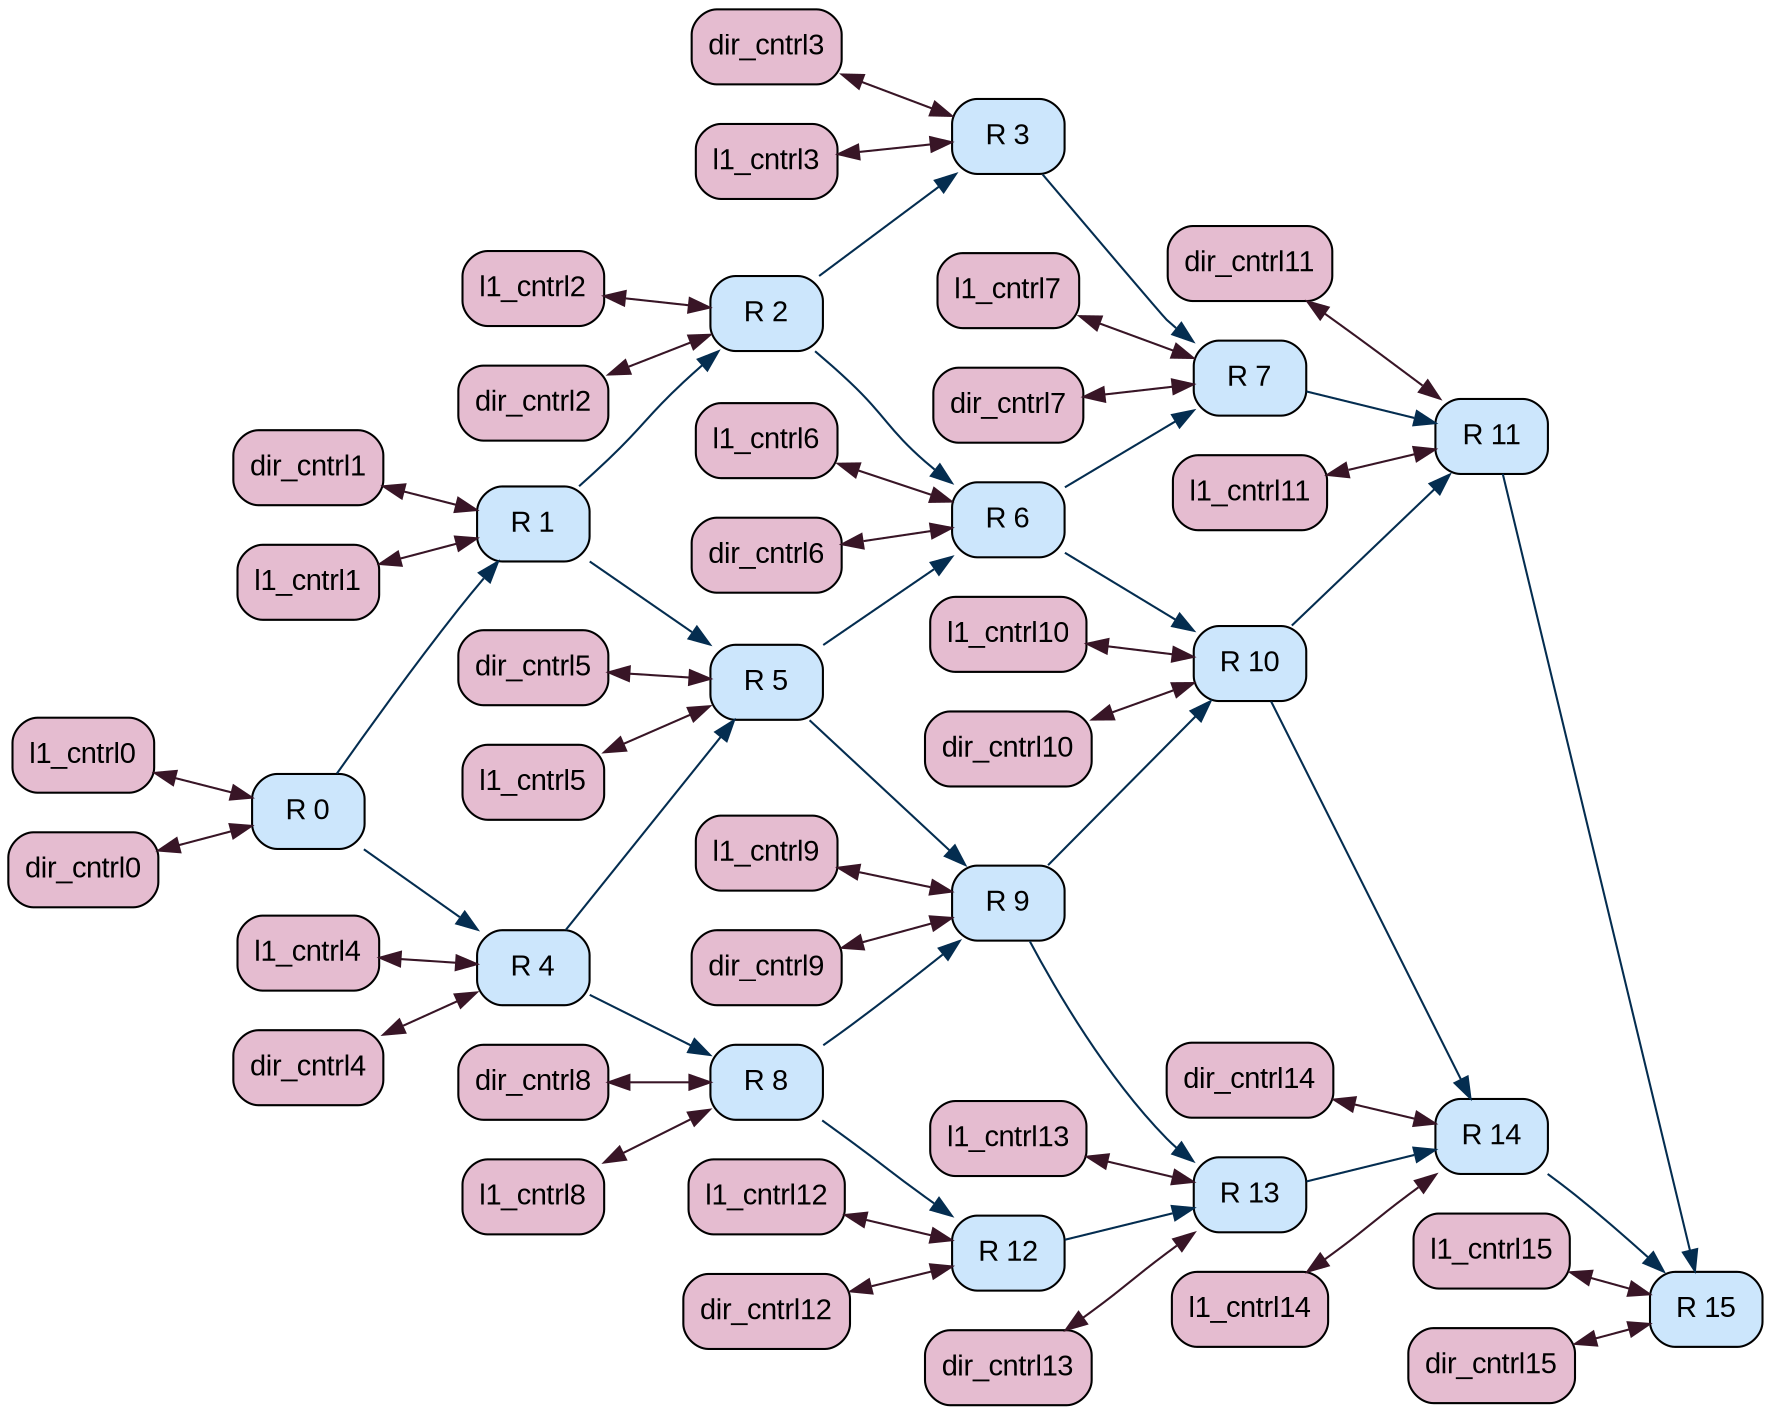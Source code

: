 graph G {
rankdir=LR;
"system.ruby.network.routers00" [shape=Mrecord, label="R 0", style="rounded, filled", color="#000000", fillcolor="#cce6fc", fontname=Arial, fontsize=14, fontcolor="#000000"];
"system.ruby.network.routers01" [shape=Mrecord, label="R 1", style="rounded, filled", color="#000000", fillcolor="#cce6fc", fontname=Arial, fontsize=14, fontcolor="#000000"];
"system.ruby.network.routers02" [shape=Mrecord, label="R 2", style="rounded, filled", color="#000000", fillcolor="#cce6fc", fontname=Arial, fontsize=14, fontcolor="#000000"];
"system.ruby.network.routers03" [shape=Mrecord, label="R 3", style="rounded, filled", color="#000000", fillcolor="#cce6fc", fontname=Arial, fontsize=14, fontcolor="#000000"];
"system.ruby.network.routers04" [shape=Mrecord, label="R 4", style="rounded, filled", color="#000000", fillcolor="#cce6fc", fontname=Arial, fontsize=14, fontcolor="#000000"];
"system.ruby.network.routers05" [shape=Mrecord, label="R 5", style="rounded, filled", color="#000000", fillcolor="#cce6fc", fontname=Arial, fontsize=14, fontcolor="#000000"];
"system.ruby.network.routers06" [shape=Mrecord, label="R 6", style="rounded, filled", color="#000000", fillcolor="#cce6fc", fontname=Arial, fontsize=14, fontcolor="#000000"];
"system.ruby.network.routers07" [shape=Mrecord, label="R 7", style="rounded, filled", color="#000000", fillcolor="#cce6fc", fontname=Arial, fontsize=14, fontcolor="#000000"];
"system.ruby.network.routers08" [shape=Mrecord, label="R 8", style="rounded, filled", color="#000000", fillcolor="#cce6fc", fontname=Arial, fontsize=14, fontcolor="#000000"];
"system.ruby.network.routers09" [shape=Mrecord, label="R 9", style="rounded, filled", color="#000000", fillcolor="#cce6fc", fontname=Arial, fontsize=14, fontcolor="#000000"];
"system.ruby.network.routers10" [shape=Mrecord, label="R 10", style="rounded, filled", color="#000000", fillcolor="#cce6fc", fontname=Arial, fontsize=14, fontcolor="#000000"];
"system.ruby.network.routers11" [shape=Mrecord, label="R 11", style="rounded, filled", color="#000000", fillcolor="#cce6fc", fontname=Arial, fontsize=14, fontcolor="#000000"];
"system.ruby.network.routers12" [shape=Mrecord, label="R 12", style="rounded, filled", color="#000000", fillcolor="#cce6fc", fontname=Arial, fontsize=14, fontcolor="#000000"];
"system.ruby.network.routers13" [shape=Mrecord, label="R 13", style="rounded, filled", color="#000000", fillcolor="#cce6fc", fontname=Arial, fontsize=14, fontcolor="#000000"];
"system.ruby.network.routers14" [shape=Mrecord, label="R 14", style="rounded, filled", color="#000000", fillcolor="#cce6fc", fontname=Arial, fontsize=14, fontcolor="#000000"];
"system.ruby.network.routers15" [shape=Mrecord, label="R 15", style="rounded, filled", color="#000000", fillcolor="#cce6fc", fontname=Arial, fontsize=14, fontcolor="#000000"];
"system.ruby.network.routers00" -- "system.ruby.network.routers01" [weight=0.5, color="#042d50", dir=forward];
"system.ruby.network.routers01" -- "system.ruby.network.routers02" [weight=0.5, color="#042d50", dir=forward];
"system.ruby.network.routers02" -- "system.ruby.network.routers03" [weight=0.5, color="#042d50", dir=forward];
"system.ruby.network.routers04" -- "system.ruby.network.routers05" [weight=0.5, color="#042d50", dir=forward];
"system.ruby.network.routers05" -- "system.ruby.network.routers06" [weight=0.5, color="#042d50", dir=forward];
"system.ruby.network.routers06" -- "system.ruby.network.routers07" [weight=0.5, color="#042d50", dir=forward];
"system.ruby.network.routers08" -- "system.ruby.network.routers09" [weight=0.5, color="#042d50", dir=forward];
"system.ruby.network.routers09" -- "system.ruby.network.routers10" [weight=0.5, color="#042d50", dir=forward];
"system.ruby.network.routers10" -- "system.ruby.network.routers11" [weight=0.5, color="#042d50", dir=forward];
"system.ruby.network.routers12" -- "system.ruby.network.routers13" [weight=0.5, color="#042d50", dir=forward];
"system.ruby.network.routers13" -- "system.ruby.network.routers14" [weight=0.5, color="#042d50", dir=forward];
"system.ruby.network.routers14" -- "system.ruby.network.routers15" [weight=0.5, color="#042d50", dir=forward];
"system.ruby.network.routers00" -- "system.ruby.network.routers04" [weight=0.5, color="#042d50", dir=forward];
"system.ruby.network.routers04" -- "system.ruby.network.routers08" [weight=0.5, color="#042d50", dir=forward];
"system.ruby.network.routers08" -- "system.ruby.network.routers12" [weight=0.5, color="#042d50", dir=forward];
"system.ruby.network.routers01" -- "system.ruby.network.routers05" [weight=0.5, color="#042d50", dir=forward];
"system.ruby.network.routers05" -- "system.ruby.network.routers09" [weight=0.5, color="#042d50", dir=forward];
"system.ruby.network.routers09" -- "system.ruby.network.routers13" [weight=0.5, color="#042d50", dir=forward];
"system.ruby.network.routers02" -- "system.ruby.network.routers06" [weight=0.5, color="#042d50", dir=forward];
"system.ruby.network.routers06" -- "system.ruby.network.routers10" [weight=0.5, color="#042d50", dir=forward];
"system.ruby.network.routers10" -- "system.ruby.network.routers14" [weight=0.5, color="#042d50", dir=forward];
"system.ruby.network.routers03" -- "system.ruby.network.routers07" [weight=0.5, color="#042d50", dir=forward];
"system.ruby.network.routers07" -- "system.ruby.network.routers11" [weight=0.5, color="#042d50", dir=forward];
"system.ruby.network.routers11" -- "system.ruby.network.routers15" [weight=0.5, color="#042d50", dir=forward];
"system.ruby.l1_cntrl0" [shape=Mrecord, label="l1_cntrl0", style="rounded, filled", color="#000000", fillcolor="#e5bcd0", fontname=Arial, fontsize=14, fontcolor="#000000"];
"system.ruby.l1_cntrl0" -- "system.ruby.network.routers00" [weight=1.0, color="#381526", dir=both];
"system.ruby.l1_cntrl1" [shape=Mrecord, label="l1_cntrl1", style="rounded, filled", color="#000000", fillcolor="#e5bcd0", fontname=Arial, fontsize=14, fontcolor="#000000"];
"system.ruby.l1_cntrl1" -- "system.ruby.network.routers01" [weight=1.0, color="#381526", dir=both];
"system.ruby.l1_cntrl2" [shape=Mrecord, label="l1_cntrl2", style="rounded, filled", color="#000000", fillcolor="#e5bcd0", fontname=Arial, fontsize=14, fontcolor="#000000"];
"system.ruby.l1_cntrl2" -- "system.ruby.network.routers02" [weight=1.0, color="#381526", dir=both];
"system.ruby.l1_cntrl3" [shape=Mrecord, label="l1_cntrl3", style="rounded, filled", color="#000000", fillcolor="#e5bcd0", fontname=Arial, fontsize=14, fontcolor="#000000"];
"system.ruby.l1_cntrl3" -- "system.ruby.network.routers03" [weight=1.0, color="#381526", dir=both];
"system.ruby.l1_cntrl4" [shape=Mrecord, label="l1_cntrl4", style="rounded, filled", color="#000000", fillcolor="#e5bcd0", fontname=Arial, fontsize=14, fontcolor="#000000"];
"system.ruby.l1_cntrl4" -- "system.ruby.network.routers04" [weight=1.0, color="#381526", dir=both];
"system.ruby.l1_cntrl5" [shape=Mrecord, label="l1_cntrl5", style="rounded, filled", color="#000000", fillcolor="#e5bcd0", fontname=Arial, fontsize=14, fontcolor="#000000"];
"system.ruby.l1_cntrl5" -- "system.ruby.network.routers05" [weight=1.0, color="#381526", dir=both];
"system.ruby.l1_cntrl6" [shape=Mrecord, label="l1_cntrl6", style="rounded, filled", color="#000000", fillcolor="#e5bcd0", fontname=Arial, fontsize=14, fontcolor="#000000"];
"system.ruby.l1_cntrl6" -- "system.ruby.network.routers06" [weight=1.0, color="#381526", dir=both];
"system.ruby.l1_cntrl7" [shape=Mrecord, label="l1_cntrl7", style="rounded, filled", color="#000000", fillcolor="#e5bcd0", fontname=Arial, fontsize=14, fontcolor="#000000"];
"system.ruby.l1_cntrl7" -- "system.ruby.network.routers07" [weight=1.0, color="#381526", dir=both];
"system.ruby.l1_cntrl8" [shape=Mrecord, label="l1_cntrl8", style="rounded, filled", color="#000000", fillcolor="#e5bcd0", fontname=Arial, fontsize=14, fontcolor="#000000"];
"system.ruby.l1_cntrl8" -- "system.ruby.network.routers08" [weight=1.0, color="#381526", dir=both];
"system.ruby.l1_cntrl9" [shape=Mrecord, label="l1_cntrl9", style="rounded, filled", color="#000000", fillcolor="#e5bcd0", fontname=Arial, fontsize=14, fontcolor="#000000"];
"system.ruby.l1_cntrl9" -- "system.ruby.network.routers09" [weight=1.0, color="#381526", dir=both];
"system.ruby.l1_cntrl10" [shape=Mrecord, label="l1_cntrl10", style="rounded, filled", color="#000000", fillcolor="#e5bcd0", fontname=Arial, fontsize=14, fontcolor="#000000"];
"system.ruby.l1_cntrl10" -- "system.ruby.network.routers10" [weight=1.0, color="#381526", dir=both];
"system.ruby.l1_cntrl11" [shape=Mrecord, label="l1_cntrl11", style="rounded, filled", color="#000000", fillcolor="#e5bcd0", fontname=Arial, fontsize=14, fontcolor="#000000"];
"system.ruby.l1_cntrl11" -- "system.ruby.network.routers11" [weight=1.0, color="#381526", dir=both];
"system.ruby.l1_cntrl12" [shape=Mrecord, label="l1_cntrl12", style="rounded, filled", color="#000000", fillcolor="#e5bcd0", fontname=Arial, fontsize=14, fontcolor="#000000"];
"system.ruby.l1_cntrl12" -- "system.ruby.network.routers12" [weight=1.0, color="#381526", dir=both];
"system.ruby.l1_cntrl13" [shape=Mrecord, label="l1_cntrl13", style="rounded, filled", color="#000000", fillcolor="#e5bcd0", fontname=Arial, fontsize=14, fontcolor="#000000"];
"system.ruby.l1_cntrl13" -- "system.ruby.network.routers13" [weight=1.0, color="#381526", dir=both];
"system.ruby.l1_cntrl14" [shape=Mrecord, label="l1_cntrl14", style="rounded, filled", color="#000000", fillcolor="#e5bcd0", fontname=Arial, fontsize=14, fontcolor="#000000"];
"system.ruby.l1_cntrl14" -- "system.ruby.network.routers14" [weight=1.0, color="#381526", dir=both];
"system.ruby.l1_cntrl15" [shape=Mrecord, label="l1_cntrl15", style="rounded, filled", color="#000000", fillcolor="#e5bcd0", fontname=Arial, fontsize=14, fontcolor="#000000"];
"system.ruby.l1_cntrl15" -- "system.ruby.network.routers15" [weight=1.0, color="#381526", dir=both];
"system.ruby.dir_cntrl0" [shape=Mrecord, label="dir_cntrl0", style="rounded, filled", color="#000000", fillcolor="#e5bcd0", fontname=Arial, fontsize=14, fontcolor="#000000"];
"system.ruby.dir_cntrl0" -- "system.ruby.network.routers00" [weight=1.0, color="#381526", dir=both];
"system.ruby.dir_cntrl1" [shape=Mrecord, label="dir_cntrl1", style="rounded, filled", color="#000000", fillcolor="#e5bcd0", fontname=Arial, fontsize=14, fontcolor="#000000"];
"system.ruby.dir_cntrl1" -- "system.ruby.network.routers01" [weight=1.0, color="#381526", dir=both];
"system.ruby.dir_cntrl2" [shape=Mrecord, label="dir_cntrl2", style="rounded, filled", color="#000000", fillcolor="#e5bcd0", fontname=Arial, fontsize=14, fontcolor="#000000"];
"system.ruby.dir_cntrl2" -- "system.ruby.network.routers02" [weight=1.0, color="#381526", dir=both];
"system.ruby.dir_cntrl3" [shape=Mrecord, label="dir_cntrl3", style="rounded, filled", color="#000000", fillcolor="#e5bcd0", fontname=Arial, fontsize=14, fontcolor="#000000"];
"system.ruby.dir_cntrl3" -- "system.ruby.network.routers03" [weight=1.0, color="#381526", dir=both];
"system.ruby.dir_cntrl4" [shape=Mrecord, label="dir_cntrl4", style="rounded, filled", color="#000000", fillcolor="#e5bcd0", fontname=Arial, fontsize=14, fontcolor="#000000"];
"system.ruby.dir_cntrl4" -- "system.ruby.network.routers04" [weight=1.0, color="#381526", dir=both];
"system.ruby.dir_cntrl5" [shape=Mrecord, label="dir_cntrl5", style="rounded, filled", color="#000000", fillcolor="#e5bcd0", fontname=Arial, fontsize=14, fontcolor="#000000"];
"system.ruby.dir_cntrl5" -- "system.ruby.network.routers05" [weight=1.0, color="#381526", dir=both];
"system.ruby.dir_cntrl6" [shape=Mrecord, label="dir_cntrl6", style="rounded, filled", color="#000000", fillcolor="#e5bcd0", fontname=Arial, fontsize=14, fontcolor="#000000"];
"system.ruby.dir_cntrl6" -- "system.ruby.network.routers06" [weight=1.0, color="#381526", dir=both];
"system.ruby.dir_cntrl7" [shape=Mrecord, label="dir_cntrl7", style="rounded, filled", color="#000000", fillcolor="#e5bcd0", fontname=Arial, fontsize=14, fontcolor="#000000"];
"system.ruby.dir_cntrl7" -- "system.ruby.network.routers07" [weight=1.0, color="#381526", dir=both];
"system.ruby.dir_cntrl8" [shape=Mrecord, label="dir_cntrl8", style="rounded, filled", color="#000000", fillcolor="#e5bcd0", fontname=Arial, fontsize=14, fontcolor="#000000"];
"system.ruby.dir_cntrl8" -- "system.ruby.network.routers08" [weight=1.0, color="#381526", dir=both];
"system.ruby.dir_cntrl9" [shape=Mrecord, label="dir_cntrl9", style="rounded, filled", color="#000000", fillcolor="#e5bcd0", fontname=Arial, fontsize=14, fontcolor="#000000"];
"system.ruby.dir_cntrl9" -- "system.ruby.network.routers09" [weight=1.0, color="#381526", dir=both];
"system.ruby.dir_cntrl10" [shape=Mrecord, label="dir_cntrl10", style="rounded, filled", color="#000000", fillcolor="#e5bcd0", fontname=Arial, fontsize=14, fontcolor="#000000"];
"system.ruby.dir_cntrl10" -- "system.ruby.network.routers10" [weight=1.0, color="#381526", dir=both];
"system.ruby.dir_cntrl11" [shape=Mrecord, label="dir_cntrl11", style="rounded, filled", color="#000000", fillcolor="#e5bcd0", fontname=Arial, fontsize=14, fontcolor="#000000"];
"system.ruby.dir_cntrl11" -- "system.ruby.network.routers11" [weight=1.0, color="#381526", dir=both];
"system.ruby.dir_cntrl12" [shape=Mrecord, label="dir_cntrl12", style="rounded, filled", color="#000000", fillcolor="#e5bcd0", fontname=Arial, fontsize=14, fontcolor="#000000"];
"system.ruby.dir_cntrl12" -- "system.ruby.network.routers12" [weight=1.0, color="#381526", dir=both];
"system.ruby.dir_cntrl13" [shape=Mrecord, label="dir_cntrl13", style="rounded, filled", color="#000000", fillcolor="#e5bcd0", fontname=Arial, fontsize=14, fontcolor="#000000"];
"system.ruby.dir_cntrl13" -- "system.ruby.network.routers13" [weight=1.0, color="#381526", dir=both];
"system.ruby.dir_cntrl14" [shape=Mrecord, label="dir_cntrl14", style="rounded, filled", color="#000000", fillcolor="#e5bcd0", fontname=Arial, fontsize=14, fontcolor="#000000"];
"system.ruby.dir_cntrl14" -- "system.ruby.network.routers14" [weight=1.0, color="#381526", dir=both];
"system.ruby.dir_cntrl15" [shape=Mrecord, label="dir_cntrl15", style="rounded, filled", color="#000000", fillcolor="#e5bcd0", fontname=Arial, fontsize=14, fontcolor="#000000"];
"system.ruby.dir_cntrl15" -- "system.ruby.network.routers15" [weight=1.0, color="#381526", dir=both];
}
